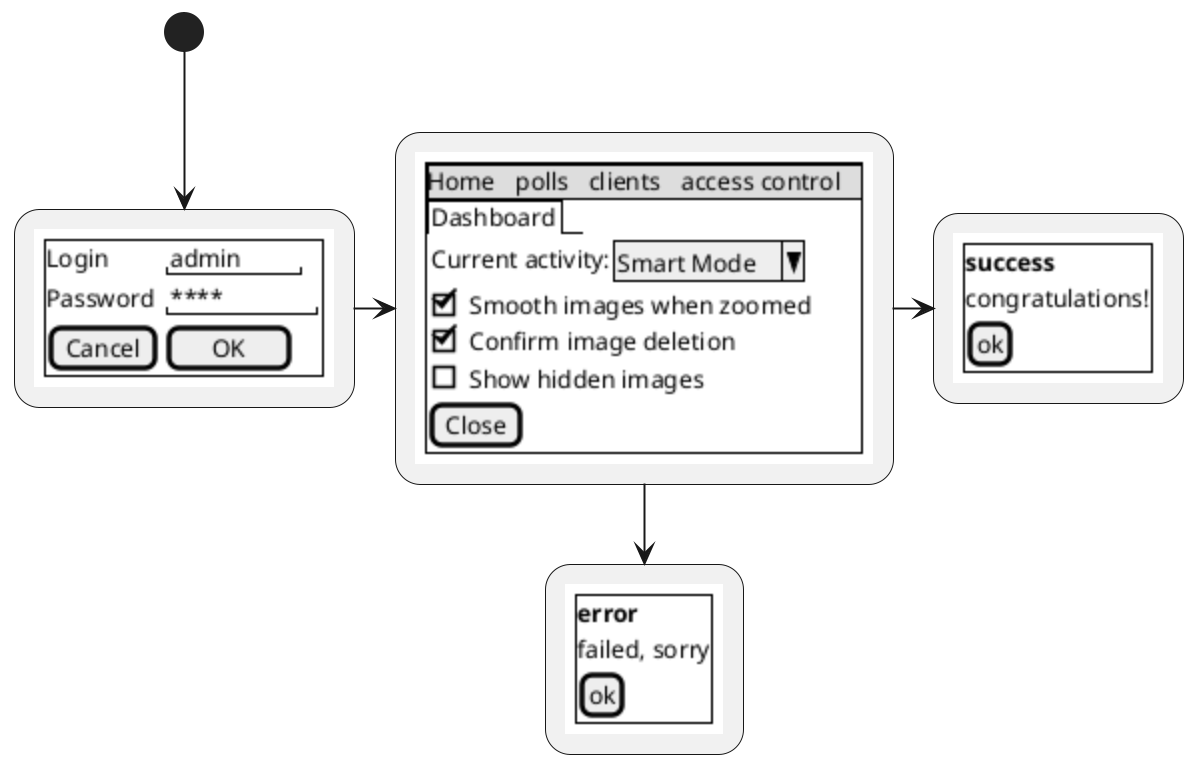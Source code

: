 @startuml
scale 2
(*) --> "
{{
salt
{+
  Login    | "admin   "
  Password | "****     "
  [Cancel] | [  OK   ]
}
}}
" as login

login -right-> "
{{
	salt
	{+
		{* Home | polls | clients | access control }
		{/ Dashboard |}
		{
		{ Current activity: | ^Smart Mode^ }
		[X] Smooth images when zoomed
		[X] Confirm image deletion
		[ ] Show hidden images
		}
		[Close]
	}

}}
" as wait
wait -right-> "
{{
	salt
	{+
		<b>success
		congratulations!
		[ok]
	}
}}
" as success

wait -down-> "
{{
	salt
	{+
		<b>error
		failed, sorry
		[ok]
	}
}}
"
@enduml
